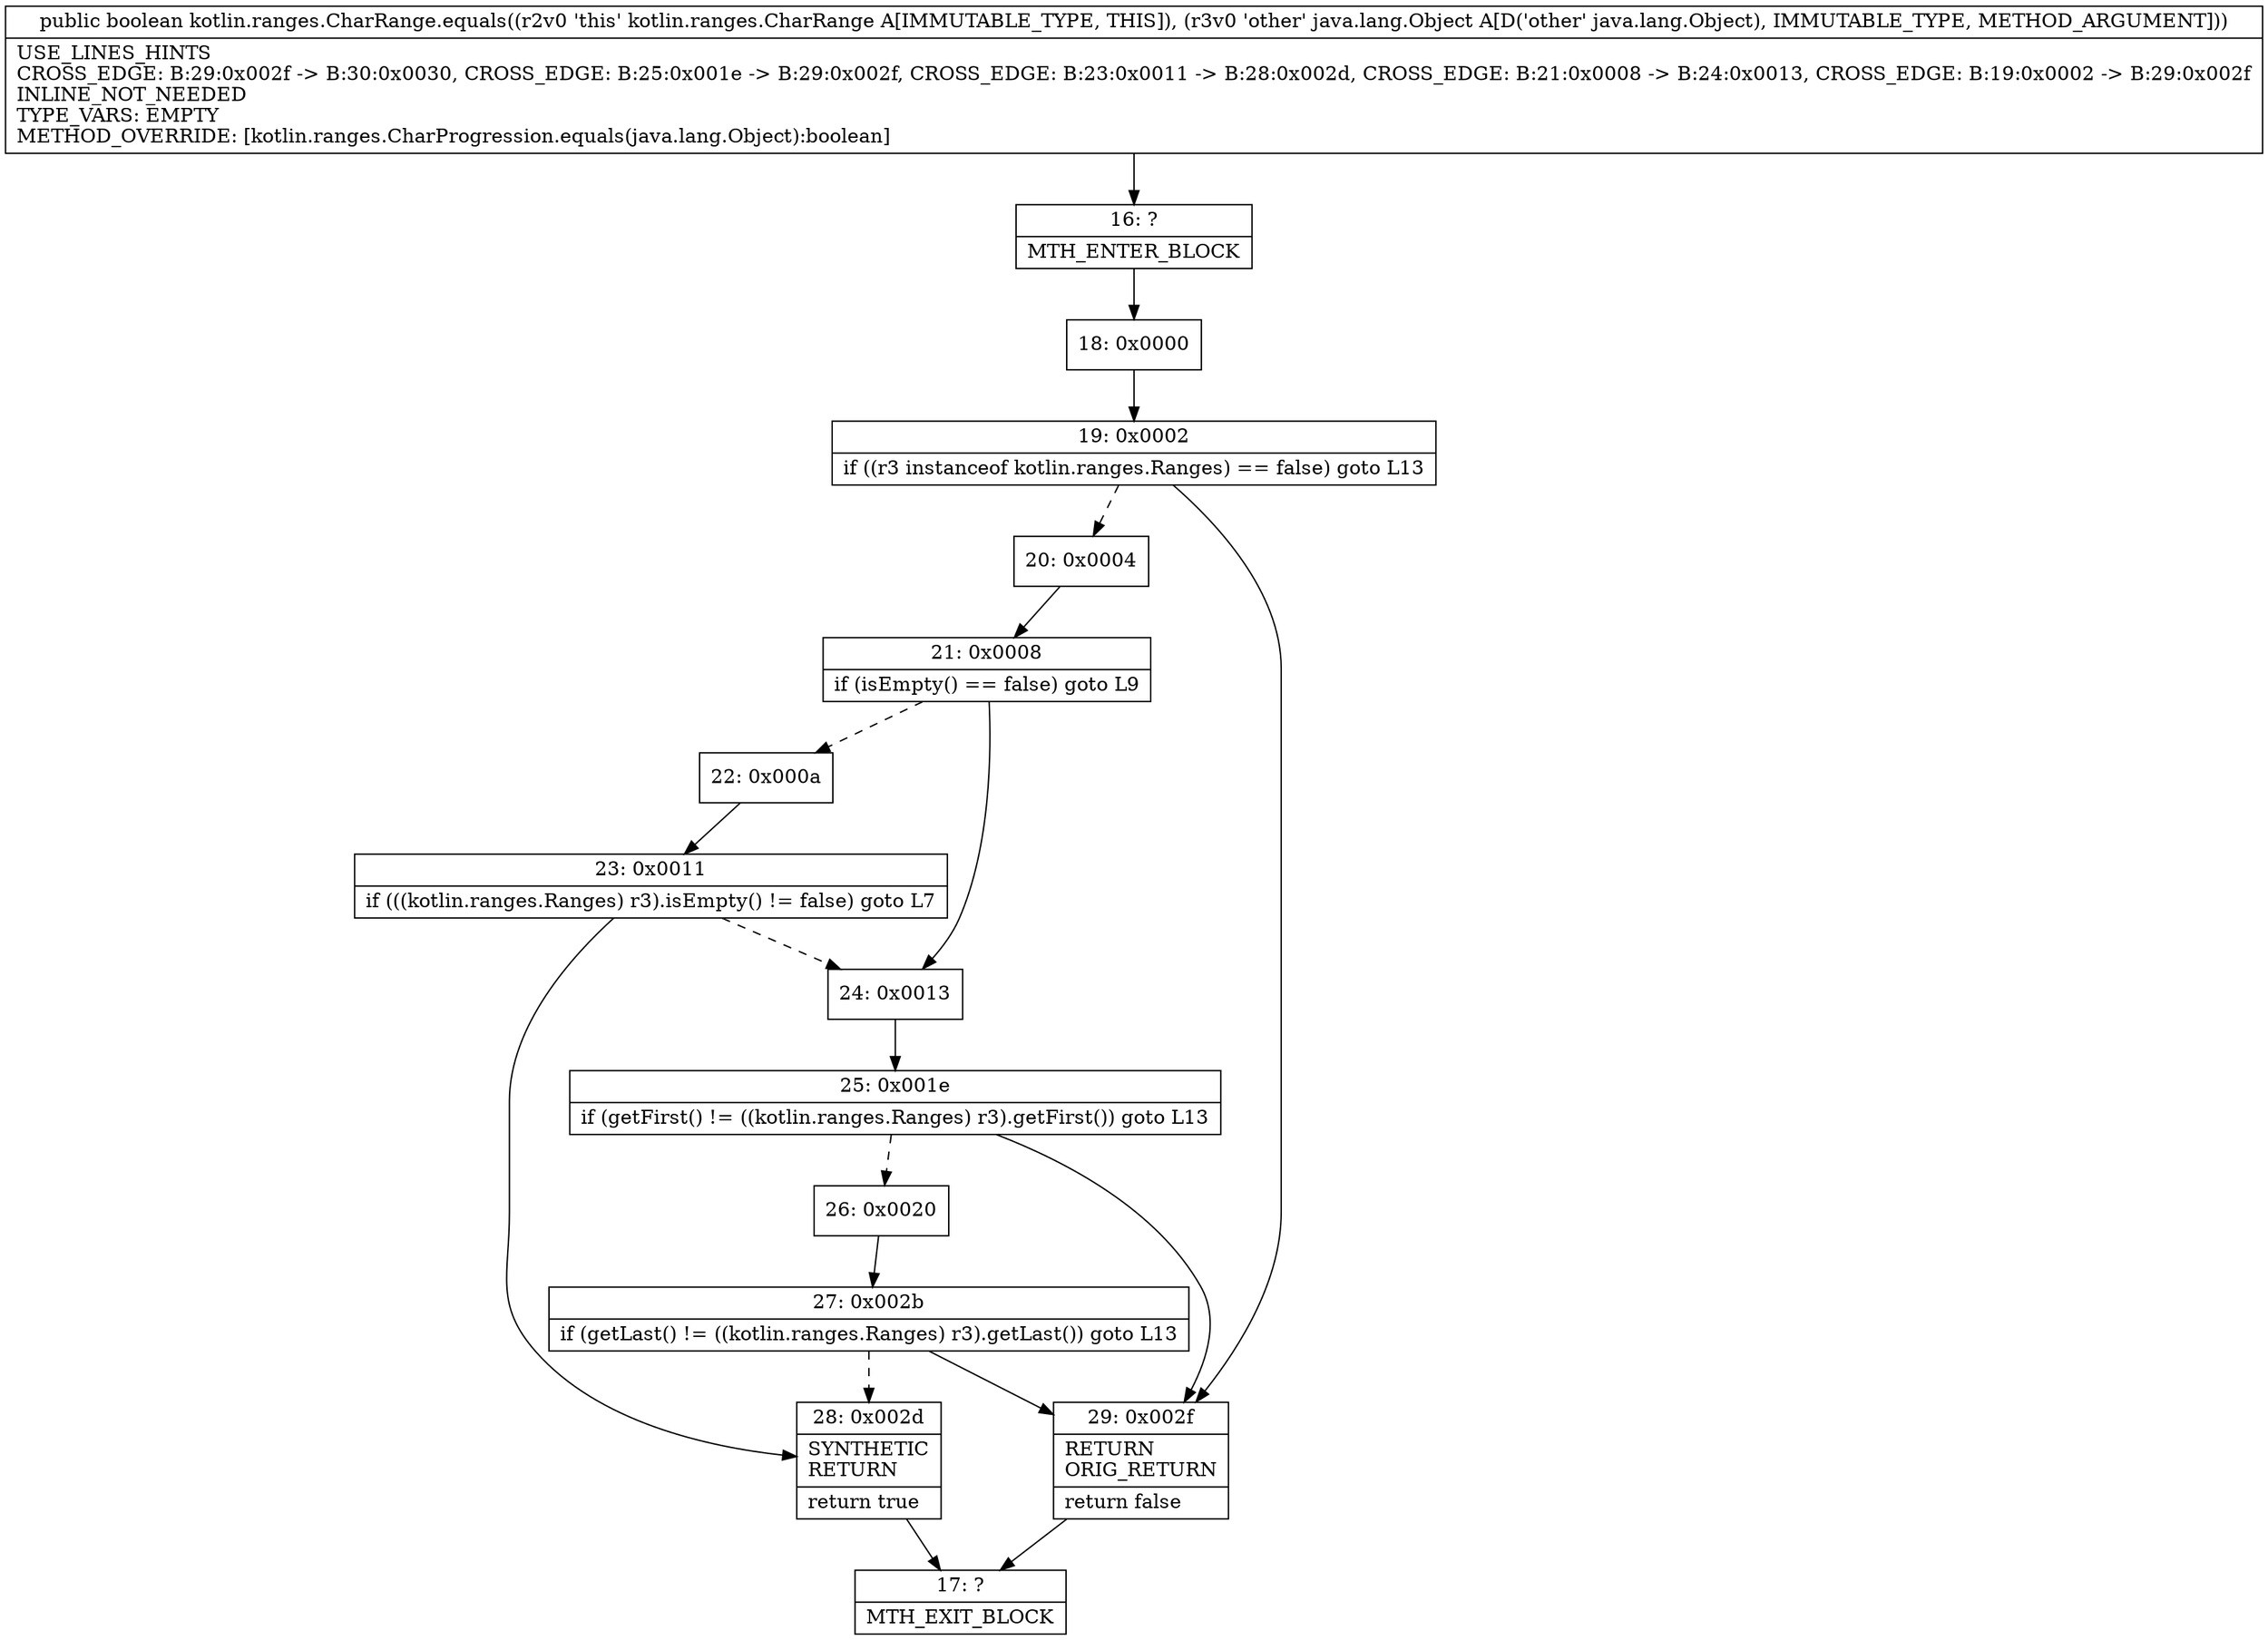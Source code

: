 digraph "CFG forkotlin.ranges.CharRange.equals(Ljava\/lang\/Object;)Z" {
Node_16 [shape=record,label="{16\:\ ?|MTH_ENTER_BLOCK\l}"];
Node_18 [shape=record,label="{18\:\ 0x0000}"];
Node_19 [shape=record,label="{19\:\ 0x0002|if ((r3 instanceof kotlin.ranges.Ranges) == false) goto L13\l}"];
Node_20 [shape=record,label="{20\:\ 0x0004}"];
Node_21 [shape=record,label="{21\:\ 0x0008|if (isEmpty() == false) goto L9\l}"];
Node_22 [shape=record,label="{22\:\ 0x000a}"];
Node_23 [shape=record,label="{23\:\ 0x0011|if (((kotlin.ranges.Ranges) r3).isEmpty() != false) goto L7\l}"];
Node_28 [shape=record,label="{28\:\ 0x002d|SYNTHETIC\lRETURN\l|return true\l}"];
Node_17 [shape=record,label="{17\:\ ?|MTH_EXIT_BLOCK\l}"];
Node_24 [shape=record,label="{24\:\ 0x0013}"];
Node_25 [shape=record,label="{25\:\ 0x001e|if (getFirst() != ((kotlin.ranges.Ranges) r3).getFirst()) goto L13\l}"];
Node_26 [shape=record,label="{26\:\ 0x0020}"];
Node_27 [shape=record,label="{27\:\ 0x002b|if (getLast() != ((kotlin.ranges.Ranges) r3).getLast()) goto L13\l}"];
Node_29 [shape=record,label="{29\:\ 0x002f|RETURN\lORIG_RETURN\l|return false\l}"];
MethodNode[shape=record,label="{public boolean kotlin.ranges.CharRange.equals((r2v0 'this' kotlin.ranges.CharRange A[IMMUTABLE_TYPE, THIS]), (r3v0 'other' java.lang.Object A[D('other' java.lang.Object), IMMUTABLE_TYPE, METHOD_ARGUMENT]))  | USE_LINES_HINTS\lCROSS_EDGE: B:29:0x002f \-\> B:30:0x0030, CROSS_EDGE: B:25:0x001e \-\> B:29:0x002f, CROSS_EDGE: B:23:0x0011 \-\> B:28:0x002d, CROSS_EDGE: B:21:0x0008 \-\> B:24:0x0013, CROSS_EDGE: B:19:0x0002 \-\> B:29:0x002f\lINLINE_NOT_NEEDED\lTYPE_VARS: EMPTY\lMETHOD_OVERRIDE: [kotlin.ranges.CharProgression.equals(java.lang.Object):boolean]\l}"];
MethodNode -> Node_16;Node_16 -> Node_18;
Node_18 -> Node_19;
Node_19 -> Node_20[style=dashed];
Node_19 -> Node_29;
Node_20 -> Node_21;
Node_21 -> Node_22[style=dashed];
Node_21 -> Node_24;
Node_22 -> Node_23;
Node_23 -> Node_24[style=dashed];
Node_23 -> Node_28;
Node_28 -> Node_17;
Node_24 -> Node_25;
Node_25 -> Node_26[style=dashed];
Node_25 -> Node_29;
Node_26 -> Node_27;
Node_27 -> Node_28[style=dashed];
Node_27 -> Node_29;
Node_29 -> Node_17;
}

